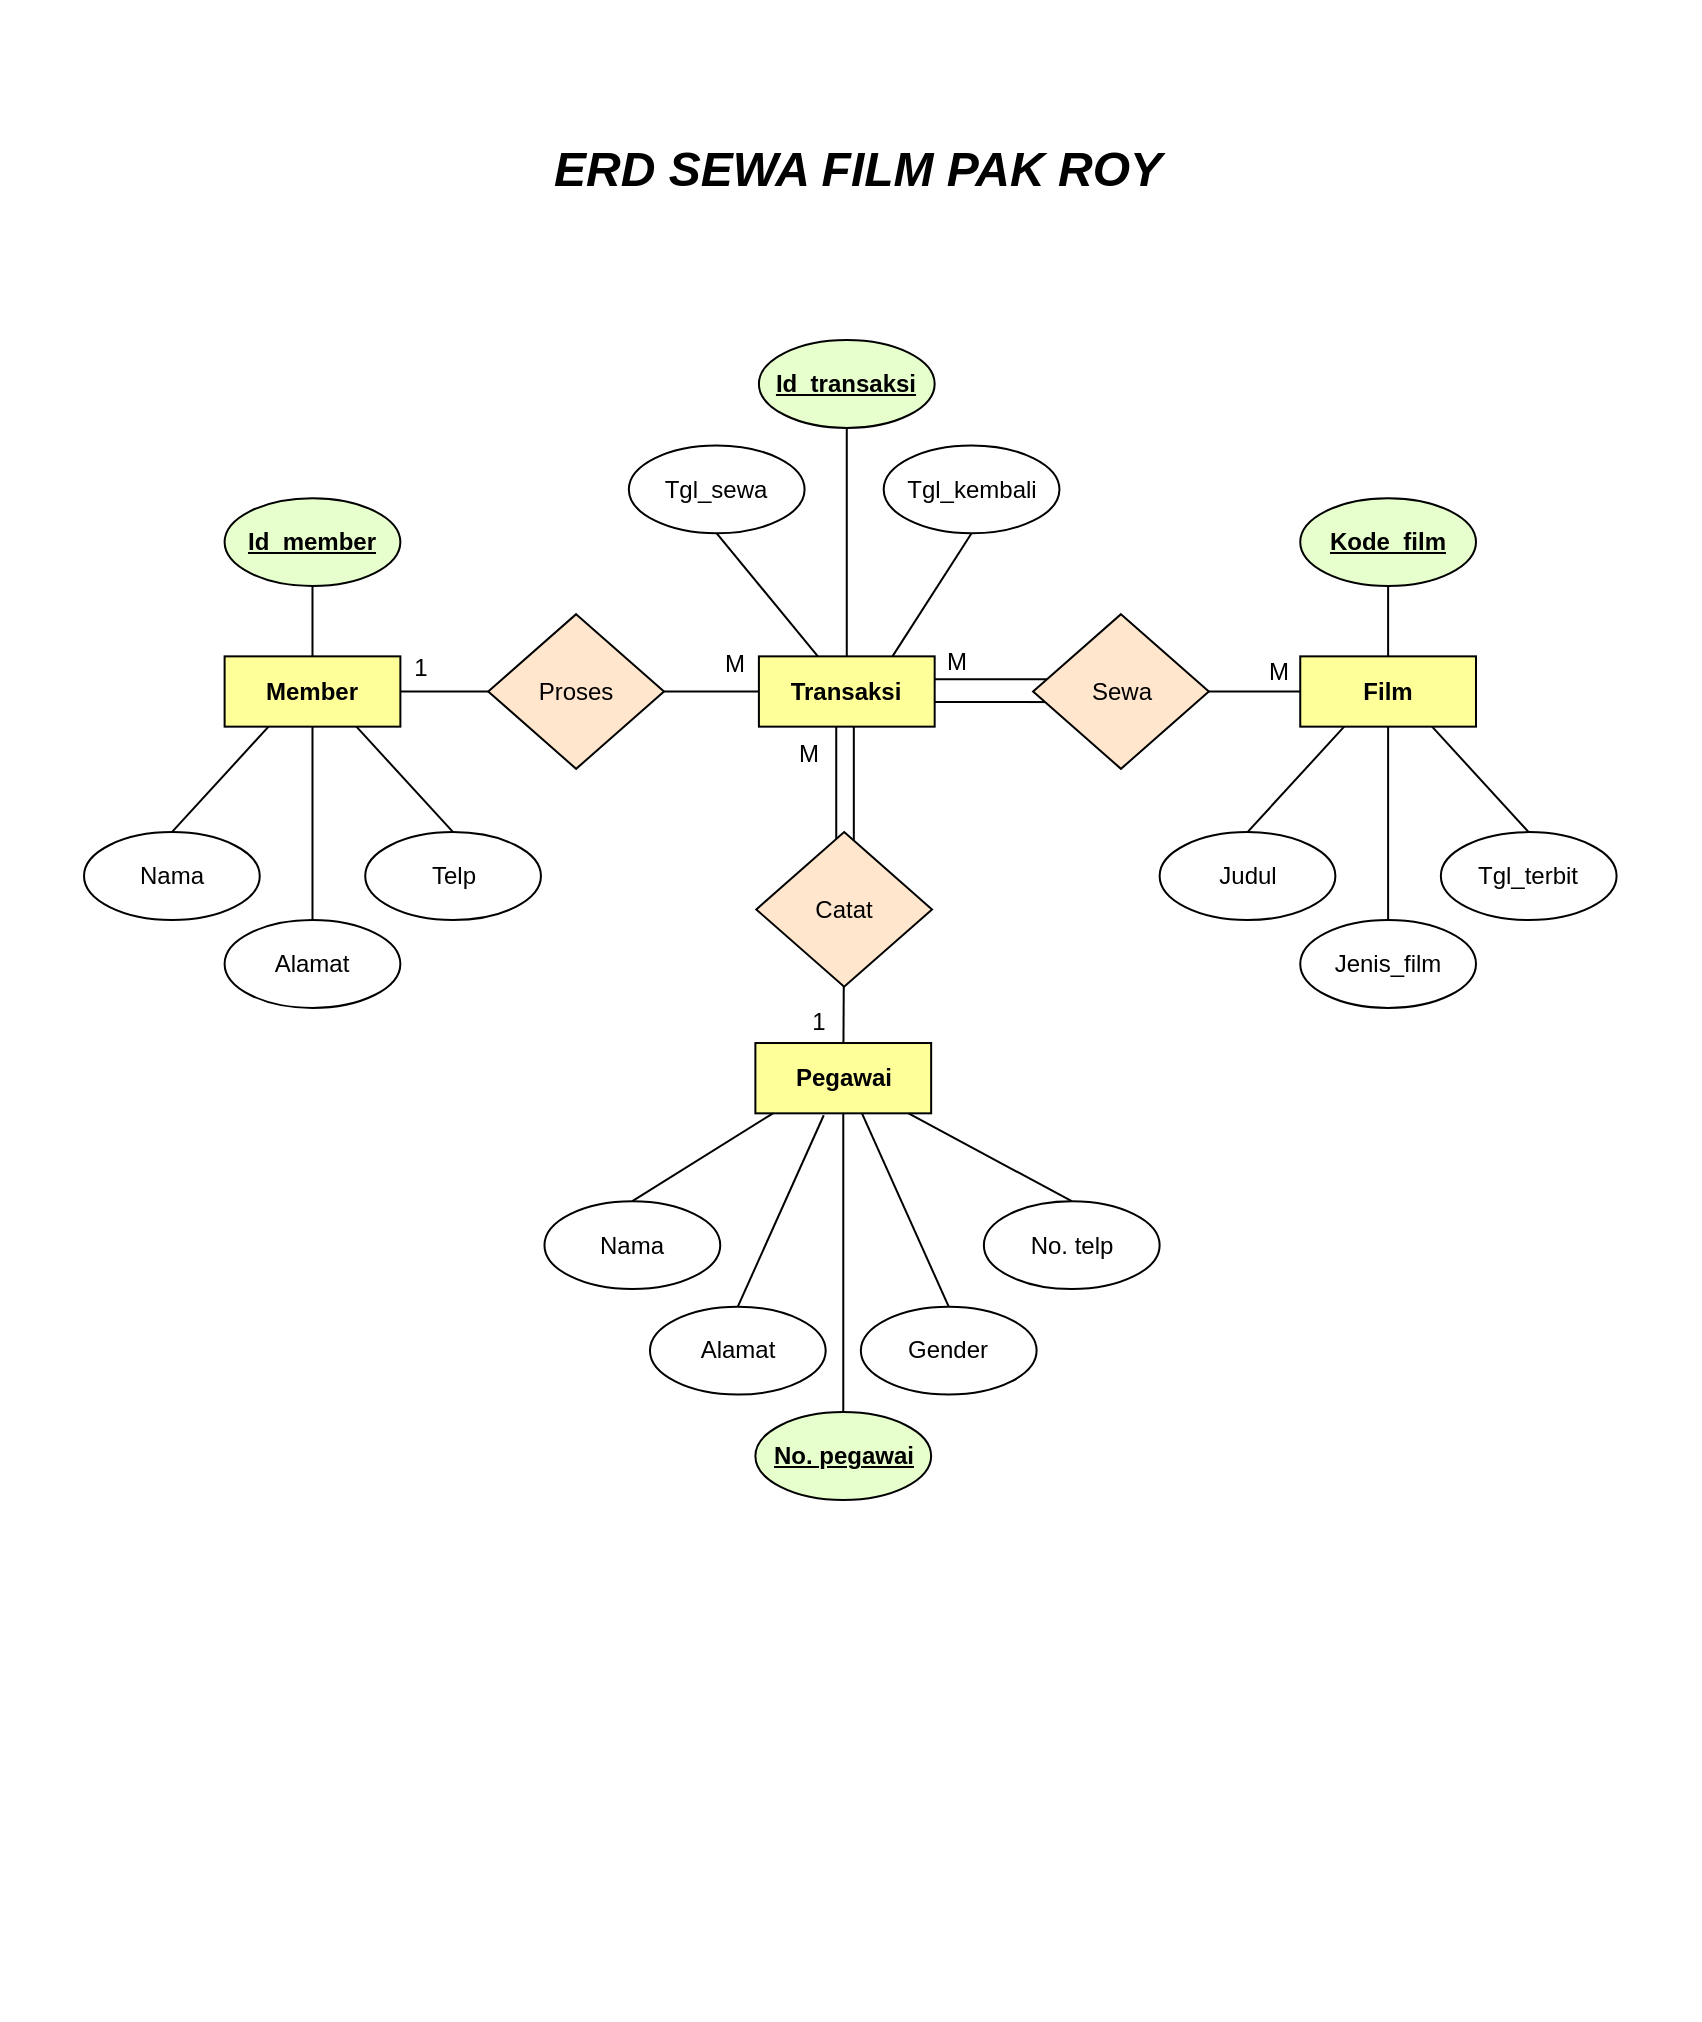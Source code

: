 <mxfile version="16.6.4" type="github">
  <diagram id="R2lEEEUBdFMjLlhIrx00" name="Page-1">
    <mxGraphModel dx="1732" dy="766" grid="1" gridSize="10" guides="1" tooltips="1" connect="1" arrows="1" fold="1" page="1" pageScale="1" pageWidth="850" pageHeight="1100" math="0" shadow="0" extFonts="Permanent Marker^https://fonts.googleapis.com/css?family=Permanent+Marker">
      <root>
        <mxCell id="0" />
        <mxCell id="1" parent="0" />
        <mxCell id="IAhGSMrXwPg0kfitmQvQ-79" value="" style="rounded=0;whiteSpace=wrap;html=1;fontSize=24;strokeColor=none;fillColor=#FFFFFF;" vertex="1" parent="1">
          <mxGeometry width="850" height="1010" as="geometry" />
        </mxCell>
        <mxCell id="IAhGSMrXwPg0kfitmQvQ-77" value="" style="group" vertex="1" connectable="0" parent="1">
          <mxGeometry x="42" y="170" width="766.3" height="580" as="geometry" />
        </mxCell>
        <mxCell id="IAhGSMrXwPg0kfitmQvQ-63" value="" style="endArrow=none;html=1;rounded=0;" edge="1" parent="IAhGSMrXwPg0kfitmQvQ-77" source="IAhGSMrXwPg0kfitmQvQ-15">
          <mxGeometry width="50" height="50" relative="1" as="geometry">
            <mxPoint x="616.028" y="176.197" as="sourcePoint" />
            <mxPoint x="537.816" y="175.758" as="targetPoint" />
          </mxGeometry>
        </mxCell>
        <mxCell id="IAhGSMrXwPg0kfitmQvQ-64" value="" style="endArrow=none;html=1;rounded=0;exitX=0.25;exitY=1;exitDx=0;exitDy=0;" edge="1" parent="IAhGSMrXwPg0kfitmQvQ-77">
          <mxGeometry width="50" height="50" relative="1" as="geometry">
            <mxPoint x="376.12" y="178.394" as="sourcePoint" />
            <mxPoint x="376.12" y="257.485" as="targetPoint" />
          </mxGeometry>
        </mxCell>
        <mxCell id="IAhGSMrXwPg0kfitmQvQ-66" value="" style="endArrow=none;html=1;rounded=0;exitX=0.25;exitY=1;exitDx=0;exitDy=0;" edge="1" parent="IAhGSMrXwPg0kfitmQvQ-77">
          <mxGeometry width="50" height="50" relative="1" as="geometry">
            <mxPoint x="384.908" y="187.182" as="sourcePoint" />
            <mxPoint x="384.908" y="266.273" as="targetPoint" />
          </mxGeometry>
        </mxCell>
        <mxCell id="IAhGSMrXwPg0kfitmQvQ-55" value="Catat" style="rhombus;whiteSpace=wrap;html=1;fillColor=#FFE6CC;" vertex="1" parent="IAhGSMrXwPg0kfitmQvQ-77">
          <mxGeometry x="336.135" y="246.061" width="87.878" height="77.333" as="geometry" />
        </mxCell>
        <mxCell id="IAhGSMrXwPg0kfitmQvQ-15" value="Film" style="rounded=0;whiteSpace=wrap;html=1;fontStyle=1;fillColor=#FFFF99;" vertex="1" parent="IAhGSMrXwPg0kfitmQvQ-77">
          <mxGeometry x="608.119" y="158.182" width="87.878" height="35.152" as="geometry" />
        </mxCell>
        <mxCell id="IAhGSMrXwPg0kfitmQvQ-16" value="&lt;u&gt;&lt;b&gt;Kode_film&lt;/b&gt;&lt;/u&gt;" style="ellipse;whiteSpace=wrap;html=1;rounded=0;strokeColor=#000000;fillColor=#E6FFCC;" vertex="1" parent="IAhGSMrXwPg0kfitmQvQ-77">
          <mxGeometry x="608.119" y="79.091" width="87.878" height="43.939" as="geometry" />
        </mxCell>
        <mxCell id="IAhGSMrXwPg0kfitmQvQ-17" value="" style="endArrow=none;html=1;rounded=0;entryX=0.5;entryY=1;entryDx=0;entryDy=0;exitX=0.5;exitY=0;exitDx=0;exitDy=0;" edge="1" source="IAhGSMrXwPg0kfitmQvQ-15" target="IAhGSMrXwPg0kfitmQvQ-16" parent="IAhGSMrXwPg0kfitmQvQ-77">
          <mxGeometry width="50" height="50" relative="1" as="geometry">
            <mxPoint x="678.422" y="175.758" as="sourcePoint" />
            <mxPoint x="722.361" y="131.818" as="targetPoint" />
          </mxGeometry>
        </mxCell>
        <mxCell id="IAhGSMrXwPg0kfitmQvQ-18" value="Jenis_film" style="ellipse;whiteSpace=wrap;html=1;rounded=0;" vertex="1" parent="IAhGSMrXwPg0kfitmQvQ-77">
          <mxGeometry x="608.119" y="290.0" width="87.878" height="43.939" as="geometry" />
        </mxCell>
        <mxCell id="IAhGSMrXwPg0kfitmQvQ-19" value="" style="endArrow=none;html=1;rounded=0;exitX=0.5;exitY=1;exitDx=0;exitDy=0;entryX=0.5;entryY=0;entryDx=0;entryDy=0;" edge="1" source="IAhGSMrXwPg0kfitmQvQ-15" target="IAhGSMrXwPg0kfitmQvQ-18" parent="IAhGSMrXwPg0kfitmQvQ-77">
          <mxGeometry width="50" height="50" relative="1" as="geometry">
            <mxPoint x="652.058" y="307.576" as="sourcePoint" />
            <mxPoint x="652.058" y="228.485" as="targetPoint" />
          </mxGeometry>
        </mxCell>
        <mxCell id="IAhGSMrXwPg0kfitmQvQ-20" value="Judul" style="ellipse;whiteSpace=wrap;html=1;rounded=0;" vertex="1" parent="IAhGSMrXwPg0kfitmQvQ-77">
          <mxGeometry x="537.816" y="246.061" width="87.878" height="43.939" as="geometry" />
        </mxCell>
        <mxCell id="IAhGSMrXwPg0kfitmQvQ-21" value="" style="endArrow=none;html=1;rounded=0;exitX=0.25;exitY=1;exitDx=0;exitDy=0;entryX=0.5;entryY=0;entryDx=0;entryDy=0;" edge="1" source="IAhGSMrXwPg0kfitmQvQ-15" parent="IAhGSMrXwPg0kfitmQvQ-77" target="IAhGSMrXwPg0kfitmQvQ-20">
          <mxGeometry width="50" height="50" relative="1" as="geometry">
            <mxPoint x="546.604" y="193.333" as="sourcePoint" />
            <mxPoint x="546.604" y="237.273" as="targetPoint" />
          </mxGeometry>
        </mxCell>
        <mxCell id="IAhGSMrXwPg0kfitmQvQ-24" value="" style="endArrow=none;html=1;rounded=0;exitX=0.75;exitY=1;exitDx=0;exitDy=0;entryX=0.5;entryY=0;entryDx=0;entryDy=0;" edge="1" source="IAhGSMrXwPg0kfitmQvQ-15" target="IAhGSMrXwPg0kfitmQvQ-25" parent="IAhGSMrXwPg0kfitmQvQ-77">
          <mxGeometry width="50" height="50" relative="1" as="geometry">
            <mxPoint x="735.543" y="193.333" as="sourcePoint" />
            <mxPoint x="757.512" y="228.485" as="targetPoint" />
          </mxGeometry>
        </mxCell>
        <mxCell id="IAhGSMrXwPg0kfitmQvQ-25" value="Tgl_terbit" style="ellipse;whiteSpace=wrap;html=1;rounded=0;" vertex="1" parent="IAhGSMrXwPg0kfitmQvQ-77">
          <mxGeometry x="678.422" y="246.061" width="87.878" height="43.939" as="geometry" />
        </mxCell>
        <mxCell id="IAhGSMrXwPg0kfitmQvQ-69" value="" style="endArrow=none;html=1;rounded=0;" edge="1" parent="IAhGSMrXwPg0kfitmQvQ-77" source="IAhGSMrXwPg0kfitmQvQ-55" target="IAhGSMrXwPg0kfitmQvQ-1">
          <mxGeometry width="50" height="50" relative="1" as="geometry">
            <mxPoint x="393.695" y="195.97" as="sourcePoint" />
            <mxPoint x="393.695" y="275.061" as="targetPoint" />
          </mxGeometry>
        </mxCell>
        <mxCell id="IAhGSMrXwPg0kfitmQvQ-48" value="Proses" style="rhombus;whiteSpace=wrap;html=1;fillColor=#FFE6CC;" vertex="1" parent="IAhGSMrXwPg0kfitmQvQ-77">
          <mxGeometry x="202.12" y="137.091" width="87.878" height="77.333" as="geometry" />
        </mxCell>
        <mxCell id="IAhGSMrXwPg0kfitmQvQ-70" value="" style="endArrow=none;html=1;rounded=0;entryX=1;entryY=0.5;entryDx=0;entryDy=0;" edge="1" parent="IAhGSMrXwPg0kfitmQvQ-77" source="IAhGSMrXwPg0kfitmQvQ-35" target="IAhGSMrXwPg0kfitmQvQ-48">
          <mxGeometry width="50" height="50" relative="1" as="geometry">
            <mxPoint x="337.453" y="175.758" as="sourcePoint" />
            <mxPoint x="87.878" y="175.758" as="targetPoint" />
          </mxGeometry>
        </mxCell>
        <mxCell id="IAhGSMrXwPg0kfitmQvQ-51" value="" style="endArrow=none;html=1;rounded=0;entryX=0.7;entryY=0.386;entryDx=0;entryDy=0;entryPerimeter=0;" edge="1" parent="IAhGSMrXwPg0kfitmQvQ-77">
          <mxGeometry width="50" height="50" relative="1" as="geometry">
            <mxPoint x="522.877" y="181.074" as="sourcePoint" />
            <mxPoint x="408.635" y="181.046" as="targetPoint" />
          </mxGeometry>
        </mxCell>
        <mxCell id="IAhGSMrXwPg0kfitmQvQ-50" value="" style="endArrow=none;html=1;rounded=0;entryX=0.7;entryY=0.386;entryDx=0;entryDy=0;entryPerimeter=0;" edge="1" parent="IAhGSMrXwPg0kfitmQvQ-77">
          <mxGeometry width="50" height="50" relative="1" as="geometry">
            <mxPoint x="514.089" y="169.624" as="sourcePoint" />
            <mxPoint x="399.847" y="169.596" as="targetPoint" />
          </mxGeometry>
        </mxCell>
        <mxCell id="IAhGSMrXwPg0kfitmQvQ-42" value="" style="endArrow=none;html=1;rounded=0;entryX=0.5;entryY=1;entryDx=0;entryDy=0;" edge="1" target="IAhGSMrXwPg0kfitmQvQ-43" parent="IAhGSMrXwPg0kfitmQvQ-77">
          <mxGeometry width="50" height="50" relative="1" as="geometry">
            <mxPoint x="404.241" y="158.182" as="sourcePoint" />
            <mxPoint x="486.847" y="228.485" as="targetPoint" />
          </mxGeometry>
        </mxCell>
        <mxCell id="IAhGSMrXwPg0kfitmQvQ-36" value="&lt;u&gt;&lt;b&gt;Id_transaksi&lt;/b&gt;&lt;/u&gt;" style="ellipse;whiteSpace=wrap;html=1;rounded=0;strokeColor=#000000;fillColor=#E6FFCC;" vertex="1" parent="IAhGSMrXwPg0kfitmQvQ-77">
          <mxGeometry x="337.453" width="87.878" height="43.939" as="geometry" />
        </mxCell>
        <mxCell id="IAhGSMrXwPg0kfitmQvQ-37" value="" style="endArrow=none;html=1;rounded=0;entryX=0.5;entryY=1;entryDx=0;entryDy=0;exitX=0.5;exitY=0;exitDx=0;exitDy=0;" edge="1" source="IAhGSMrXwPg0kfitmQvQ-35" target="IAhGSMrXwPg0kfitmQvQ-36" parent="IAhGSMrXwPg0kfitmQvQ-77">
          <mxGeometry width="50" height="50" relative="1" as="geometry">
            <mxPoint x="407.756" y="175.758" as="sourcePoint" />
            <mxPoint x="451.695" y="131.818" as="targetPoint" />
          </mxGeometry>
        </mxCell>
        <mxCell id="IAhGSMrXwPg0kfitmQvQ-35" value="Transaksi" style="rounded=0;whiteSpace=wrap;html=1;fontStyle=1;fillColor=#FFFF99;" vertex="1" parent="IAhGSMrXwPg0kfitmQvQ-77">
          <mxGeometry x="337.453" y="158.182" width="87.878" height="35.152" as="geometry" />
        </mxCell>
        <mxCell id="IAhGSMrXwPg0kfitmQvQ-43" value="Tgl_kembali" style="ellipse;whiteSpace=wrap;html=1;rounded=0;" vertex="1" parent="IAhGSMrXwPg0kfitmQvQ-77">
          <mxGeometry x="399.847" y="52.727" width="87.878" height="43.939" as="geometry" />
        </mxCell>
        <mxCell id="IAhGSMrXwPg0kfitmQvQ-40" value="Tgl_sewa" style="ellipse;whiteSpace=wrap;html=1;rounded=0;" vertex="1" parent="IAhGSMrXwPg0kfitmQvQ-77">
          <mxGeometry x="272.423" y="52.727" width="87.878" height="43.939" as="geometry" />
        </mxCell>
        <mxCell id="IAhGSMrXwPg0kfitmQvQ-41" value="" style="endArrow=none;html=1;rounded=0;entryX=0.5;entryY=1;entryDx=0;entryDy=0;" edge="1" source="IAhGSMrXwPg0kfitmQvQ-35" target="IAhGSMrXwPg0kfitmQvQ-40" parent="IAhGSMrXwPg0kfitmQvQ-77">
          <mxGeometry width="50" height="50" relative="1" as="geometry">
            <mxPoint x="275.938" y="193.333" as="sourcePoint" />
            <mxPoint x="275.938" y="237.273" as="targetPoint" />
          </mxGeometry>
        </mxCell>
        <mxCell id="IAhGSMrXwPg0kfitmQvQ-61" value="Sewa" style="rhombus;whiteSpace=wrap;html=1;fillColor=#FFE6CC;" vertex="1" parent="IAhGSMrXwPg0kfitmQvQ-77">
          <mxGeometry x="474.544" y="137.091" width="87.878" height="77.333" as="geometry" />
        </mxCell>
        <mxCell id="IAhGSMrXwPg0kfitmQvQ-71" value="M" style="text;html=1;strokeColor=none;fillColor=none;align=center;verticalAlign=middle;whiteSpace=wrap;rounded=0;" vertex="1" parent="IAhGSMrXwPg0kfitmQvQ-77">
          <mxGeometry x="335.696" y="193.333" width="52.727" height="26.364" as="geometry" />
        </mxCell>
        <mxCell id="IAhGSMrXwPg0kfitmQvQ-72" value="1" style="text;html=1;strokeColor=none;fillColor=none;align=center;verticalAlign=middle;whiteSpace=wrap;rounded=0;" vertex="1" parent="IAhGSMrXwPg0kfitmQvQ-77">
          <mxGeometry x="340.968" y="327.788" width="52.727" height="26.364" as="geometry" />
        </mxCell>
        <mxCell id="IAhGSMrXwPg0kfitmQvQ-73" value="M" style="text;html=1;strokeColor=none;fillColor=none;align=center;verticalAlign=middle;whiteSpace=wrap;rounded=0;" vertex="1" parent="IAhGSMrXwPg0kfitmQvQ-77">
          <mxGeometry x="571.21" y="152.909" width="52.727" height="26.364" as="geometry" />
        </mxCell>
        <mxCell id="IAhGSMrXwPg0kfitmQvQ-74" value="M" style="text;html=1;strokeColor=none;fillColor=none;align=center;verticalAlign=middle;whiteSpace=wrap;rounded=0;" vertex="1" parent="IAhGSMrXwPg0kfitmQvQ-77">
          <mxGeometry x="409.514" y="147.636" width="52.727" height="26.364" as="geometry" />
        </mxCell>
        <mxCell id="IAhGSMrXwPg0kfitmQvQ-75" value="M" style="text;html=1;strokeColor=none;fillColor=none;align=center;verticalAlign=middle;whiteSpace=wrap;rounded=0;" vertex="1" parent="IAhGSMrXwPg0kfitmQvQ-77">
          <mxGeometry x="298.787" y="148.515" width="52.727" height="26.364" as="geometry" />
        </mxCell>
        <mxCell id="IAhGSMrXwPg0kfitmQvQ-26" value="Member" style="rounded=0;whiteSpace=wrap;html=1;fontStyle=1;fillColor=#FFFF99;" vertex="1" parent="IAhGSMrXwPg0kfitmQvQ-77">
          <mxGeometry x="70.303" y="158.182" width="87.878" height="35.152" as="geometry" />
        </mxCell>
        <mxCell id="IAhGSMrXwPg0kfitmQvQ-49" value="" style="endArrow=none;html=1;rounded=0;entryX=1;entryY=0.5;entryDx=0;entryDy=0;startArrow=none;" edge="1" parent="IAhGSMrXwPg0kfitmQvQ-77" source="IAhGSMrXwPg0kfitmQvQ-48" target="IAhGSMrXwPg0kfitmQvQ-26">
          <mxGeometry width="50" height="50" relative="1" as="geometry">
            <mxPoint x="342.726" y="228.485" as="sourcePoint" />
            <mxPoint x="386.665" y="184.545" as="targetPoint" />
          </mxGeometry>
        </mxCell>
        <mxCell id="IAhGSMrXwPg0kfitmQvQ-27" value="&lt;u&gt;&lt;b&gt;Id_member&lt;/b&gt;&lt;/u&gt;" style="ellipse;whiteSpace=wrap;html=1;rounded=0;strokeColor=#000000;fillColor=#E6FFCC;" vertex="1" parent="IAhGSMrXwPg0kfitmQvQ-77">
          <mxGeometry x="70.303" y="79.091" width="87.878" height="43.939" as="geometry" />
        </mxCell>
        <mxCell id="IAhGSMrXwPg0kfitmQvQ-28" value="" style="endArrow=none;html=1;rounded=0;entryX=0.5;entryY=1;entryDx=0;entryDy=0;exitX=0.5;exitY=0;exitDx=0;exitDy=0;" edge="1" source="IAhGSMrXwPg0kfitmQvQ-26" target="IAhGSMrXwPg0kfitmQvQ-27" parent="IAhGSMrXwPg0kfitmQvQ-77">
          <mxGeometry width="50" height="50" relative="1" as="geometry">
            <mxPoint x="140.606" y="175.758" as="sourcePoint" />
            <mxPoint x="184.545" y="131.818" as="targetPoint" />
          </mxGeometry>
        </mxCell>
        <mxCell id="IAhGSMrXwPg0kfitmQvQ-29" value="Alamat" style="ellipse;whiteSpace=wrap;html=1;rounded=0;" vertex="1" parent="IAhGSMrXwPg0kfitmQvQ-77">
          <mxGeometry x="70.303" y="290.0" width="87.878" height="43.939" as="geometry" />
        </mxCell>
        <mxCell id="IAhGSMrXwPg0kfitmQvQ-30" value="" style="endArrow=none;html=1;rounded=0;exitX=0.5;exitY=1;exitDx=0;exitDy=0;entryX=0.5;entryY=0;entryDx=0;entryDy=0;" edge="1" source="IAhGSMrXwPg0kfitmQvQ-26" target="IAhGSMrXwPg0kfitmQvQ-29" parent="IAhGSMrXwPg0kfitmQvQ-77">
          <mxGeometry width="50" height="50" relative="1" as="geometry">
            <mxPoint x="114.242" y="307.576" as="sourcePoint" />
            <mxPoint x="114.242" y="228.485" as="targetPoint" />
          </mxGeometry>
        </mxCell>
        <mxCell id="IAhGSMrXwPg0kfitmQvQ-31" value="Nama" style="ellipse;whiteSpace=wrap;html=1;rounded=0;" vertex="1" parent="IAhGSMrXwPg0kfitmQvQ-77">
          <mxGeometry y="246.061" width="87.878" height="43.939" as="geometry" />
        </mxCell>
        <mxCell id="IAhGSMrXwPg0kfitmQvQ-32" value="" style="endArrow=none;html=1;rounded=0;exitX=0.25;exitY=1;exitDx=0;exitDy=0;entryX=0.5;entryY=0;entryDx=0;entryDy=0;" edge="1" source="IAhGSMrXwPg0kfitmQvQ-26" target="IAhGSMrXwPg0kfitmQvQ-31" parent="IAhGSMrXwPg0kfitmQvQ-77">
          <mxGeometry width="50" height="50" relative="1" as="geometry">
            <mxPoint x="8.788" y="193.333" as="sourcePoint" />
            <mxPoint x="8.788" y="237.273" as="targetPoint" />
          </mxGeometry>
        </mxCell>
        <mxCell id="IAhGSMrXwPg0kfitmQvQ-33" value="" style="endArrow=none;html=1;rounded=0;exitX=0.75;exitY=1;exitDx=0;exitDy=0;entryX=0.5;entryY=0;entryDx=0;entryDy=0;" edge="1" source="IAhGSMrXwPg0kfitmQvQ-26" target="IAhGSMrXwPg0kfitmQvQ-34" parent="IAhGSMrXwPg0kfitmQvQ-77">
          <mxGeometry width="50" height="50" relative="1" as="geometry">
            <mxPoint x="197.726" y="193.333" as="sourcePoint" />
            <mxPoint x="219.696" y="228.485" as="targetPoint" />
          </mxGeometry>
        </mxCell>
        <mxCell id="IAhGSMrXwPg0kfitmQvQ-34" value="Telp" style="ellipse;whiteSpace=wrap;html=1;rounded=0;" vertex="1" parent="IAhGSMrXwPg0kfitmQvQ-77">
          <mxGeometry x="140.606" y="246.061" width="87.878" height="43.939" as="geometry" />
        </mxCell>
        <mxCell id="IAhGSMrXwPg0kfitmQvQ-1" value="Pegawai" style="rounded=0;whiteSpace=wrap;html=1;fontStyle=1;fillColor=#FFFF99;" vertex="1" parent="IAhGSMrXwPg0kfitmQvQ-77">
          <mxGeometry x="335.696" y="351.515" width="87.878" height="35.152" as="geometry" />
        </mxCell>
        <mxCell id="IAhGSMrXwPg0kfitmQvQ-2" value="&lt;u&gt;&lt;b&gt;No. pegawai&lt;/b&gt;&lt;/u&gt;" style="ellipse;whiteSpace=wrap;html=1;rounded=0;strokeColor=#000000;fillColor=#E6FFCC;" vertex="1" parent="IAhGSMrXwPg0kfitmQvQ-77">
          <mxGeometry x="335.696" y="536.061" width="87.878" height="43.939" as="geometry" />
        </mxCell>
        <mxCell id="IAhGSMrXwPg0kfitmQvQ-4" value="" style="endArrow=none;html=1;rounded=0;" edge="1" parent="IAhGSMrXwPg0kfitmQvQ-77" source="IAhGSMrXwPg0kfitmQvQ-1" target="IAhGSMrXwPg0kfitmQvQ-2">
          <mxGeometry width="50" height="50" relative="1" as="geometry">
            <mxPoint x="377.877" y="421.818" as="sourcePoint" />
            <mxPoint x="449.938" y="325.152" as="targetPoint" />
          </mxGeometry>
        </mxCell>
        <mxCell id="IAhGSMrXwPg0kfitmQvQ-7" value="Alamat" style="ellipse;whiteSpace=wrap;html=1;rounded=0;" vertex="1" parent="IAhGSMrXwPg0kfitmQvQ-77">
          <mxGeometry x="282.969" y="483.333" width="87.878" height="43.939" as="geometry" />
        </mxCell>
        <mxCell id="IAhGSMrXwPg0kfitmQvQ-8" value="" style="endArrow=none;html=1;rounded=0;exitX=0.389;exitY=1.027;exitDx=0;exitDy=0;exitPerimeter=0;entryX=0.5;entryY=0;entryDx=0;entryDy=0;" edge="1" target="IAhGSMrXwPg0kfitmQvQ-7" parent="IAhGSMrXwPg0kfitmQvQ-77" source="IAhGSMrXwPg0kfitmQvQ-1">
          <mxGeometry width="50" height="50" relative="1" as="geometry">
            <mxPoint x="379.635" y="500.909" as="sourcePoint" />
            <mxPoint x="379.635" y="421.818" as="targetPoint" />
          </mxGeometry>
        </mxCell>
        <mxCell id="IAhGSMrXwPg0kfitmQvQ-9" value="Nama" style="ellipse;whiteSpace=wrap;html=1;rounded=0;" vertex="1" parent="IAhGSMrXwPg0kfitmQvQ-77">
          <mxGeometry x="230.242" y="430.606" width="87.878" height="43.939" as="geometry" />
        </mxCell>
        <mxCell id="IAhGSMrXwPg0kfitmQvQ-10" value="" style="endArrow=none;html=1;rounded=0;exitX=0.1;exitY=1;exitDx=0;exitDy=0;exitPerimeter=0;entryX=0.5;entryY=0;entryDx=0;entryDy=0;" edge="1" target="IAhGSMrXwPg0kfitmQvQ-9" parent="IAhGSMrXwPg0kfitmQvQ-77" source="IAhGSMrXwPg0kfitmQvQ-1">
          <mxGeometry width="50" height="50" relative="1" as="geometry">
            <mxPoint x="274.181" y="386.667" as="sourcePoint" />
            <mxPoint x="274.181" y="430.606" as="targetPoint" />
          </mxGeometry>
        </mxCell>
        <mxCell id="IAhGSMrXwPg0kfitmQvQ-11" value="No. telp" style="ellipse;whiteSpace=wrap;html=1;rounded=0;" vertex="1" parent="IAhGSMrXwPg0kfitmQvQ-77">
          <mxGeometry x="449.938" y="430.606" width="87.878" height="43.939" as="geometry" />
        </mxCell>
        <mxCell id="IAhGSMrXwPg0kfitmQvQ-12" value="" style="endArrow=none;html=1;rounded=0;entryX=0.5;entryY=0;entryDx=0;entryDy=0;" edge="1" target="IAhGSMrXwPg0kfitmQvQ-11" parent="IAhGSMrXwPg0kfitmQvQ-77" source="IAhGSMrXwPg0kfitmQvQ-1">
          <mxGeometry width="50" height="50" relative="1" as="geometry">
            <mxPoint x="577.361" y="386.667" as="sourcePoint" />
            <mxPoint x="493.877" y="421.818" as="targetPoint" />
          </mxGeometry>
        </mxCell>
        <mxCell id="IAhGSMrXwPg0kfitmQvQ-13" value="" style="endArrow=none;html=1;rounded=0;exitX=0.607;exitY=1.005;exitDx=0;exitDy=0;exitPerimeter=0;entryX=0.5;entryY=0;entryDx=0;entryDy=0;" edge="1" target="IAhGSMrXwPg0kfitmQvQ-14" parent="IAhGSMrXwPg0kfitmQvQ-77" source="IAhGSMrXwPg0kfitmQvQ-1">
          <mxGeometry width="50" height="50" relative="1" as="geometry">
            <mxPoint x="463.119" y="386.667" as="sourcePoint" />
            <mxPoint x="485.089" y="421.818" as="targetPoint" />
          </mxGeometry>
        </mxCell>
        <mxCell id="IAhGSMrXwPg0kfitmQvQ-14" value="Gender" style="ellipse;whiteSpace=wrap;html=1;rounded=0;" vertex="1" parent="IAhGSMrXwPg0kfitmQvQ-77">
          <mxGeometry x="388.423" y="483.333" width="87.878" height="43.939" as="geometry" />
        </mxCell>
        <mxCell id="IAhGSMrXwPg0kfitmQvQ-76" value="1" style="text;html=1;strokeColor=none;fillColor=none;align=center;verticalAlign=middle;whiteSpace=wrap;rounded=0;" vertex="1" parent="IAhGSMrXwPg0kfitmQvQ-77">
          <mxGeometry x="142.363" y="151.152" width="52.727" height="26.364" as="geometry" />
        </mxCell>
        <mxCell id="IAhGSMrXwPg0kfitmQvQ-78" value="&lt;b&gt;&lt;i&gt;&lt;font style=&quot;font-size: 24px&quot;&gt;ERD SEWA FILM PAK ROY&lt;/font&gt;&lt;/i&gt;&lt;/b&gt;" style="text;html=1;strokeColor=none;fillColor=none;align=center;verticalAlign=middle;whiteSpace=wrap;rounded=0;" vertex="1" parent="1">
          <mxGeometry x="228.58" y="50" width="400" height="70" as="geometry" />
        </mxCell>
      </root>
    </mxGraphModel>
  </diagram>
</mxfile>

